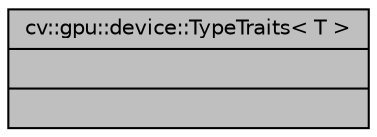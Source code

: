digraph "cv::gpu::device::TypeTraits&lt; T &gt;"
{
 // LATEX_PDF_SIZE
  edge [fontname="Helvetica",fontsize="10",labelfontname="Helvetica",labelfontsize="10"];
  node [fontname="Helvetica",fontsize="10",shape=record];
  Node1 [label="{cv::gpu::device::TypeTraits\< T \>\n||}",height=0.2,width=0.4,color="black", fillcolor="grey75", style="filled", fontcolor="black",tooltip=" "];
}
